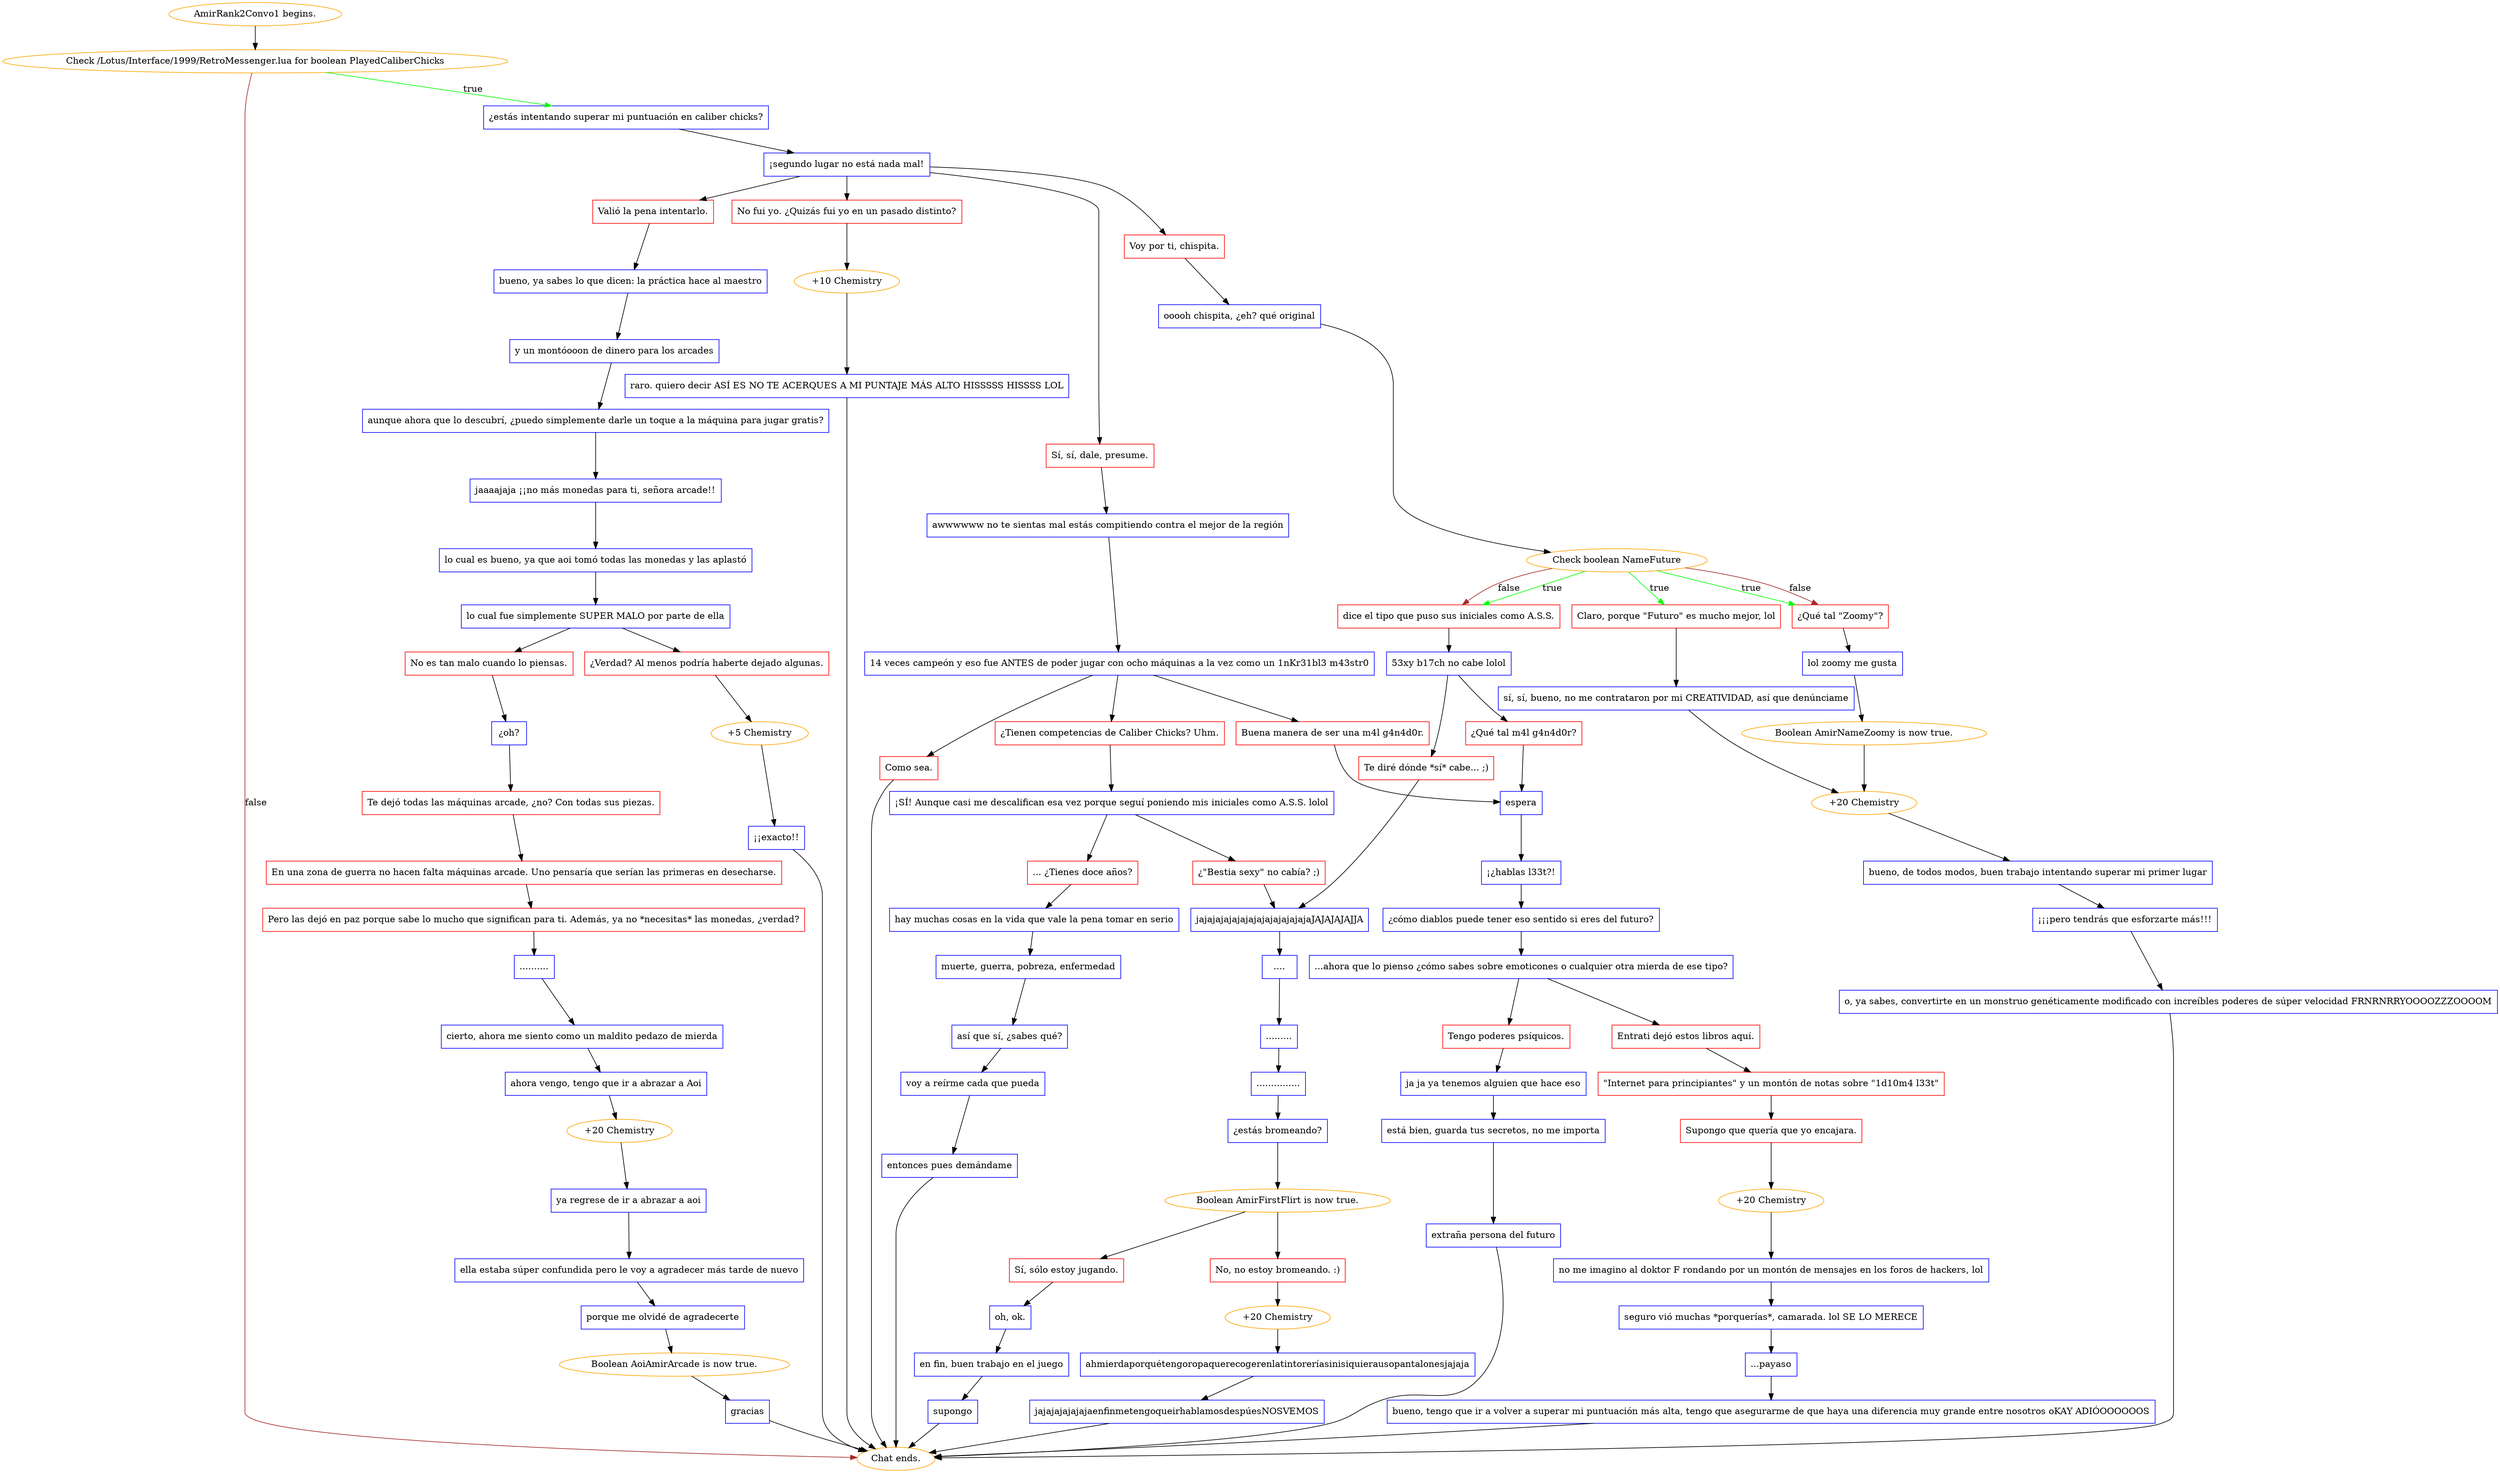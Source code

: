 digraph {
	"AmirRank2Convo1 begins." [color=orange];
		"AmirRank2Convo1 begins." -> j3924429630;
	j3924429630 [label="Check /Lotus/Interface/1999/RetroMessenger.lua for boolean PlayedCaliberChicks",color=orange];
		j3924429630 -> j3872420375 [label=true,color=green];
		j3924429630 -> "Chat ends." [label=false,color=brown];
	j3872420375 [label="¿estás intentando superar mi puntuación en caliber chicks?",shape=box,color=blue];
		j3872420375 -> j3272729996;
	"Chat ends." [color=orange];
	j3272729996 [label="¡segundo lugar no está nada mal!",shape=box,color=blue];
		j3272729996 -> j2995222032;
		j3272729996 -> j2024841923;
		j3272729996 -> j2390687565;
		j3272729996 -> j741299600;
	j2995222032 [label="Valió la pena intentarlo.",shape=box,color=red];
		j2995222032 -> j1174142218;
	j2024841923 [label="Voy por ti, chispita.",shape=box,color=red];
		j2024841923 -> j3820111026;
	j2390687565 [label="Sí, sí, dale, presume.",shape=box,color=red];
		j2390687565 -> j3983758469;
	j741299600 [label="No fui yo. ¿Quizás fui yo en un pasado distinto?",shape=box,color=red];
		j741299600 -> j3852283576;
	j1174142218 [label="bueno, ya sabes lo que dicen: la práctica hace al maestro",shape=box,color=blue];
		j1174142218 -> j3991827884;
	j3820111026 [label="ooooh chispita, ¿eh? qué original",shape=box,color=blue];
		j3820111026 -> j2000543418;
	j3983758469 [label="awwwwww no te sientas mal estás compitiendo contra el mejor de la región",shape=box,color=blue];
		j3983758469 -> j2931643679;
	j3852283576 [label="+10 Chemistry",color=orange];
		j3852283576 -> j2139183518;
	j3991827884 [label="y un montóooon de dinero para los arcades",shape=box,color=blue];
		j3991827884 -> j3437666021;
	j2000543418 [label="Check boolean NameFuture",color=orange];
		j2000543418 -> j1883362787 [label=true,color=green];
		j2000543418 -> j142660203 [label=true,color=green];
		j2000543418 -> j2822211400 [label=true,color=green];
		j2000543418 -> j142660203 [label=false,color=brown];
		j2000543418 -> j2822211400 [label=false,color=brown];
	j2931643679 [label="14 veces campeón y eso fue ANTES de poder jugar con ocho máquinas a la vez como un 1nKr31bl3 m43str0",shape=box,color=blue];
		j2931643679 -> j3931451538;
		j2931643679 -> j2143963926;
		j2931643679 -> j4269696668;
	j2139183518 [label="raro. quiero decir ASÍ ES NO TE ACERQUES A MI PUNTAJE MÁS ALTO HISSSSS HISSSS LOL",shape=box,color=blue];
		j2139183518 -> "Chat ends.";
	j3437666021 [label="aunque ahora que lo descubrí, ¿puedo simplemente darle un toque a la máquina para jugar gratis?",shape=box,color=blue];
		j3437666021 -> j827316639;
	j1883362787 [label="Claro, porque \"Futuro\" es mucho mejor, lol",shape=box,color=red];
		j1883362787 -> j715350007;
	j142660203 [label="¿Qué tal \"Zoomy\"?",shape=box,color=red];
		j142660203 -> j2116194196;
	j2822211400 [label="dice el tipo que puso sus iniciales como A.S.S.",shape=box,color=red];
		j2822211400 -> j2494175041;
	j3931451538 [label="Buena manera de ser una m4l g4n4d0r.",shape=box,color=red];
		j3931451538 -> j1973449315;
	j2143963926 [label="¿Tienen competencias de Caliber Chicks? Uhm.",shape=box,color=red];
		j2143963926 -> j2076001285;
	j4269696668 [label="Como sea.",shape=box,color=red];
		j4269696668 -> "Chat ends.";
	j827316639 [label="jaaaajaja ¡¡no más monedas para ti, señora arcade!!",shape=box,color=blue];
		j827316639 -> j794322758;
	j715350007 [label="sí, sí, bueno, no me contrataron por mi CREATIVIDAD, así que denúnciame",shape=box,color=blue];
		j715350007 -> j1099055650;
	j2116194196 [label="lol zoomy me gusta",shape=box,color=blue];
		j2116194196 -> j2318744427;
	j2494175041 [label="53xy b17ch no cabe lolol",shape=box,color=blue];
		j2494175041 -> j3691963759;
		j2494175041 -> j564463701;
	j1973449315 [label="espera",shape=box,color=blue];
		j1973449315 -> j171611802;
	j2076001285 [label="¡SÍ! Aunque casi me descalifican esa vez porque seguí poniendo mis iniciales como A.S.S. lolol",shape=box,color=blue];
		j2076001285 -> j2697659111;
		j2076001285 -> j4208001086;
	j794322758 [label="lo cual es bueno, ya que aoi tomó todas las monedas y las aplastó",shape=box,color=blue];
		j794322758 -> j913179490;
	j1099055650 [label="+20 Chemistry",color=orange];
		j1099055650 -> j391036664;
	j2318744427 [label="Boolean AmirNameZoomy is now true.",color=orange];
		j2318744427 -> j1099055650;
	j3691963759 [label="Te diré dónde *sí* cabe... ;)",shape=box,color=red];
		j3691963759 -> j4245664103;
	j564463701 [label="¿Qué tal m4l g4n4d0r?",shape=box,color=red];
		j564463701 -> j1973449315;
	j171611802 [label="¡¿hablas l33t?!",shape=box,color=blue];
		j171611802 -> j2693260814;
	j2697659111 [label="¿\"Bestia sexy\" no cabía? ;)",shape=box,color=red];
		j2697659111 -> j4245664103;
	j4208001086 [label="... ¿Tienes doce años?",shape=box,color=red];
		j4208001086 -> j452023403;
	j913179490 [label="lo cual fue simplemente SUPER MALO por parte de ella",shape=box,color=blue];
		j913179490 -> j4030199412;
		j913179490 -> j641821593;
	j391036664 [label="bueno, de todos modos, buen trabajo intentando superar mi primer lugar",shape=box,color=blue];
		j391036664 -> j1010491507;
	j4245664103 [label="jajajajajajajajajajajajajajaJAJAJAJAJJA",shape=box,color=blue];
		j4245664103 -> j434795916;
	j2693260814 [label="¿cómo diablos puede tener eso sentido si eres del futuro?",shape=box,color=blue];
		j2693260814 -> j349748839;
	j452023403 [label="hay muchas cosas en la vida que vale la pena tomar en serio",shape=box,color=blue];
		j452023403 -> j2013457047;
	j4030199412 [label="¿Verdad? Al menos podría haberte dejado algunas.",shape=box,color=red];
		j4030199412 -> j1210407185;
	j641821593 [label="No es tan malo cuando lo piensas.",shape=box,color=red];
		j641821593 -> j1704853138;
	j1010491507 [label="¡¡¡pero tendrás que esforzarte más!!!",shape=box,color=blue];
		j1010491507 -> j2894189519;
	j434795916 [label="....",shape=box,color=blue];
		j434795916 -> j236319979;
	j349748839 [label="...ahora que lo pienso ¿cómo sabes sobre emoticones o cualquier otra mierda de ese tipo?",shape=box,color=blue];
		j349748839 -> j852515560;
		j349748839 -> j2116962489;
	j2013457047 [label="muerte, guerra, pobreza, enfermedad",shape=box,color=blue];
		j2013457047 -> j3402041609;
	j1210407185 [label="+5 Chemistry",color=orange];
		j1210407185 -> j2578056133;
	j1704853138 [label="¿oh?",shape=box,color=blue];
		j1704853138 -> j564509721;
	j2894189519 [label="o, ya sabes, convertirte en un monstruo genéticamente modificado con increíbles poderes de súper velocidad FRNRNRRYOOOOZZZOOOOM",shape=box,color=blue];
		j2894189519 -> "Chat ends.";
	j236319979 [label=".........",shape=box,color=blue];
		j236319979 -> j1318382878;
	j852515560 [label="Entrati dejó estos libros aquí.",shape=box,color=red];
		j852515560 -> j3260983723;
	j2116962489 [label="Tengo poderes psíquicos.",shape=box,color=red];
		j2116962489 -> j672960474;
	j3402041609 [label="así que sí, ¿sabes qué?",shape=box,color=blue];
		j3402041609 -> j2948118452;
	j2578056133 [label="¡¡exacto!!",shape=box,color=blue];
		j2578056133 -> "Chat ends.";
	j564509721 [label="Te dejó todas las máquinas arcade, ¿no? Con todas sus piezas.",shape=box,color=red];
		j564509721 -> j495186341;
	j1318382878 [label="...............",shape=box,color=blue];
		j1318382878 -> j3208553555;
	j3260983723 [label="\"Internet para principiantes\" y un montón de notas sobre \"1d10m4 l33t\"",shape=box,color=red];
		j3260983723 -> j1602171279;
	j672960474 [label="ja ja ya tenemos alguien que hace eso",shape=box,color=blue];
		j672960474 -> j3380346422;
	j2948118452 [label="voy a reírme cada que pueda",shape=box,color=blue];
		j2948118452 -> j1054776104;
	j495186341 [label="En una zona de guerra no hacen falta máquinas arcade. Uno pensaría que serían las primeras en desecharse.",shape=box,color=red];
		j495186341 -> j1544388828;
	j3208553555 [label="¿estás bromeando?",shape=box,color=blue];
		j3208553555 -> j3631774215;
	j1602171279 [label="Supongo que quería que yo encajara.",shape=box,color=red];
		j1602171279 -> j2511183104;
	j3380346422 [label="está bien, guarda tus secretos, no me importa",shape=box,color=blue];
		j3380346422 -> j3061546602;
	j1054776104 [label="entonces pues demándame",shape=box,color=blue];
		j1054776104 -> "Chat ends.";
	j1544388828 [label="Pero las dejó en paz porque sabe lo mucho que significan para ti. Además, ya no *necesitas* las monedas, ¿verdad?",shape=box,color=red];
		j1544388828 -> j1543175937;
	j3631774215 [label="Boolean AmirFirstFlirt is now true.",color=orange];
		j3631774215 -> j1278617680;
		j3631774215 -> j2310605332;
	j2511183104 [label="+20 Chemistry",color=orange];
		j2511183104 -> j3430835151;
	j3061546602 [label="extraña persona del futuro",shape=box,color=blue];
		j3061546602 -> "Chat ends.";
	j1543175937 [label="..........",shape=box,color=blue];
		j1543175937 -> j1567811600;
	j1278617680 [label="No, no estoy bromeando. :)",shape=box,color=red];
		j1278617680 -> j2644796968;
	j2310605332 [label="Sí, sólo estoy jugando.",shape=box,color=red];
		j2310605332 -> j3629622513;
	j3430835151 [label="no me imagino al doktor F rondando por un montón de mensajes en los foros de hackers, lol",shape=box,color=blue];
		j3430835151 -> j672177900;
	j1567811600 [label="cierto, ahora me siento como un maldito pedazo de mierda",shape=box,color=blue];
		j1567811600 -> j2481430255;
	j2644796968 [label="+20 Chemistry",color=orange];
		j2644796968 -> j3447897433;
	j3629622513 [label="oh, ok.",shape=box,color=blue];
		j3629622513 -> j2593176970;
	j672177900 [label="seguro vió muchas *porquerías*, camarada. lol SE LO MERECE",shape=box,color=blue];
		j672177900 -> j1090964456;
	j2481430255 [label="ahora vengo, tengo que ir a abrazar a Aoi",shape=box,color=blue];
		j2481430255 -> j137349059;
	j3447897433 [label="ahmierdaporquétengoropaquerecogerenlatintoreríasinisiquierausopantalonesjajaja",shape=box,color=blue];
		j3447897433 -> j2462427598;
	j2593176970 [label="en fin, buen trabajo en el juego",shape=box,color=blue];
		j2593176970 -> j1447685399;
	j1090964456 [label="...payaso",shape=box,color=blue];
		j1090964456 -> j1775648159;
	j137349059 [label="+20 Chemistry",color=orange];
		j137349059 -> j45497583;
	j2462427598 [label="jajajajajajajaenfinmetengoqueirhablamosdespúesNOSVEMOS",shape=box,color=blue];
		j2462427598 -> "Chat ends.";
	j1447685399 [label="supongo",shape=box,color=blue];
		j1447685399 -> "Chat ends.";
	j1775648159 [label="bueno, tengo que ir a volver a superar mi puntuación más alta, tengo que asegurarme de que haya una diferencia muy grande entre nosotros oKAY ADIÓOOOOOOS",shape=box,color=blue];
		j1775648159 -> "Chat ends.";
	j45497583 [label="ya regrese de ir a abrazar a aoi",shape=box,color=blue];
		j45497583 -> j2737142338;
	j2737142338 [label="ella estaba súper confundida pero le voy a agradecer más tarde de nuevo",shape=box,color=blue];
		j2737142338 -> j4212676414;
	j4212676414 [label="porque me olvidé de agradecerte",shape=box,color=blue];
		j4212676414 -> j3762821643;
	j3762821643 [label="Boolean AoiAmirArcade is now true.",color=orange];
		j3762821643 -> j2064793234;
	j2064793234 [label="gracias",shape=box,color=blue];
		j2064793234 -> "Chat ends.";
}